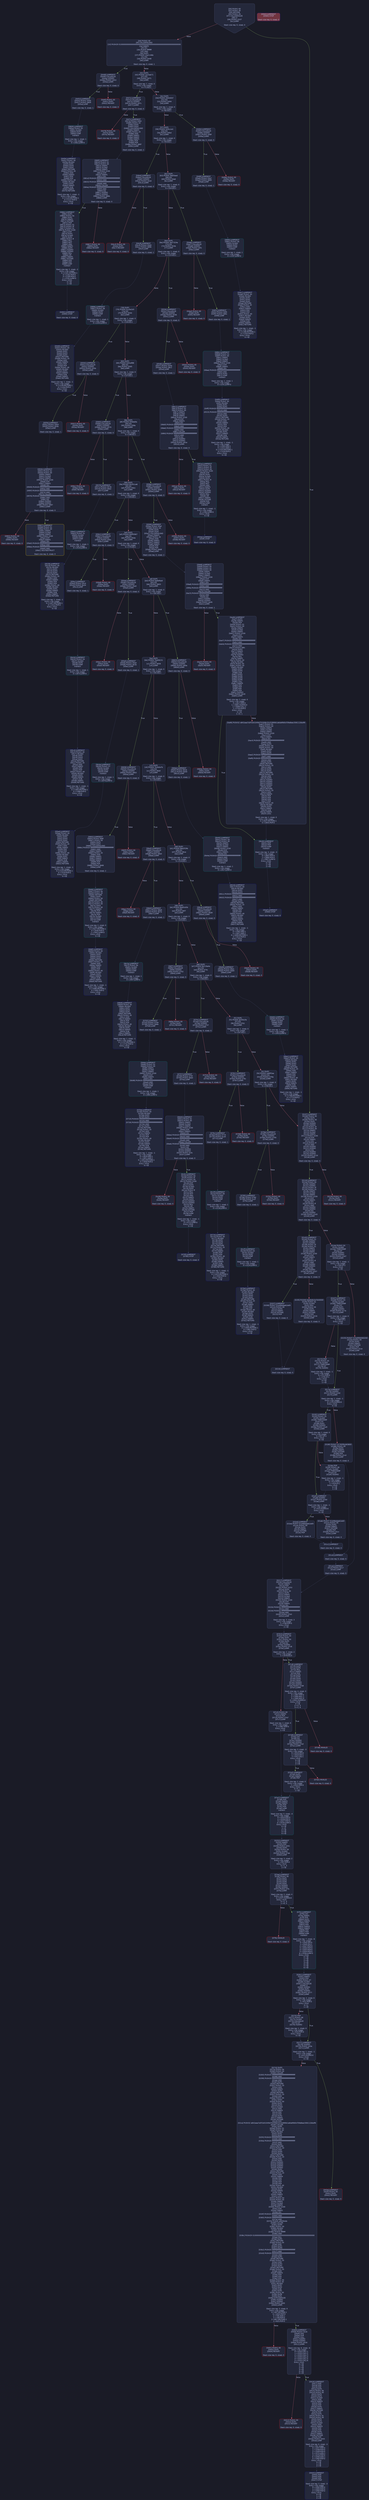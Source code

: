 digraph G {
    node [shape=box, style="filled, rounded", color="#565f89", fontcolor="#c0caf5", fontname="Helvetica", fillcolor="#24283b"];
    edge [color="#414868", fontcolor="#c0caf5", fontname="Helvetica"];
    bgcolor="#1a1b26";
    0 [ label = "[00] PUSH1 60
[02] PUSH1 40
[04] MSTORE
[05] PUSH1 04
[07] CALLDATASIZE
[08] LT
[09] PUSH2 0107
[0c] JUMPI

Stack size req: 0, sizeΔ: 0
" shape = invhouse]
    1 [ label = "[0d] PUSH1 00
[0f] CALLDATALOAD
[10] PUSH29 0100000000000000000000000000000000000000000000000000000000
[2e] SWAP1
[2f] DIV
[30] PUSH4 ffffffff
[35] AND
[36] DUP1
[37] PUSH4 15e1146b
[3c] EQ
[3d] PUSH2 0448
[40] JUMPI

Stack size req: 0, sizeΔ: 1
"]
    2 [ label = "[41] DUP1
[42] PUSH4 1a15ab71
[47] EQ
[48] PUSH2 0471
[4b] JUMPI

Stack size req: 1, sizeΔ: 0
Entry->Op usage:
	0->71:EQ:1
"]
    3 [ label = "[4c] DUP1
[4d] PUSH4 29dcb0cf
[52] EQ
[53] PUSH2 0494
[56] JUMPI

Stack size req: 1, sizeΔ: 0
Entry->Op usage:
	0->82:EQ:1
"]
    4 [ label = "[57] DUP1
[58] PUSH4 329ccce1
[5d] EQ
[5e] PUSH2 04bd
[61] JUMPI

Stack size req: 1, sizeΔ: 0
Entry->Op usage:
	0->93:EQ:1
"]
    5 [ label = "[62] DUP1
[63] PUSH4 38af3eed
[68] EQ
[69] PUSH2 04e6
[6c] JUMPI

Stack size req: 1, sizeΔ: 0
Entry->Op usage:
	0->104:EQ:1
"]
    6 [ label = "[6d] DUP1
[6e] PUSH4 3e57324e
[73] EQ
[74] PUSH2 053b
[77] JUMPI

Stack size req: 1, sizeΔ: 0
Entry->Op usage:
	0->115:EQ:1
"]
    7 [ label = "[78] DUP1
[79] PUSH4 41c0e1b5
[7e] EQ
[7f] PUSH2 0550
[82] JUMPI

Stack size req: 1, sizeΔ: 0
Entry->Op usage:
	0->126:EQ:1
"]
    8 [ label = "[83] DUP1
[84] PUSH4 444cef88
[89] EQ
[8a] PUSH2 0565
[8d] JUMPI

Stack size req: 1, sizeΔ: 0
Entry->Op usage:
	0->137:EQ:1
"]
    9 [ label = "[8e] DUP1
[8f] PUSH4 5f56b6fe
[94] EQ
[95] PUSH2 058e
[98] JUMPI

Stack size req: 1, sizeΔ: 0
Entry->Op usage:
	0->148:EQ:1
"]
    10 [ label = "[99] DUP1
[9a] PUSH4 60261ce6
[9f] EQ
[a0] PUSH2 05b1
[a3] JUMPI

Stack size req: 1, sizeΔ: 0
Entry->Op usage:
	0->159:EQ:1
"]
    11 [ label = "[a4] DUP1
[a5] PUSH4 69f95967
[aa] EQ
[ab] PUSH2 05da
[ae] JUMPI

Stack size req: 1, sizeΔ: 0
Entry->Op usage:
	0->170:EQ:1
"]
    12 [ label = "[af] DUP1
[b0] PUSH4 6e66f6e9
[b5] EQ
[b6] PUSH2 0603
[b9] JUMPI

Stack size req: 1, sizeΔ: 0
Entry->Op usage:
	0->181:EQ:1
"]
    13 [ label = "[ba] DUP1
[bb] PUSH4 70a08231
[c0] EQ
[c1] PUSH2 0658
[c4] JUMPI

Stack size req: 1, sizeΔ: 0
Entry->Op usage:
	0->192:EQ:1
"]
    14 [ label = "[c5] DUP1
[c6] PUSH4 7b3e5e7b
[cb] EQ
[cc] PUSH2 06a5
[cf] JUMPI

Stack size req: 1, sizeΔ: 0
Entry->Op usage:
	0->203:EQ:1
"]
    15 [ label = "[d0] DUP1
[d1] PUSH4 88e2f29b
[d6] EQ
[d7] PUSH2 06ce
[da] JUMPI

Stack size req: 1, sizeΔ: 0
Entry->Op usage:
	0->214:EQ:1
"]
    16 [ label = "[db] DUP1
[dc] PUSH4 8da5cb5b
[e1] EQ
[e2] PUSH2 06f7
[e5] JUMPI

Stack size req: 1, sizeΔ: 0
Entry->Op usage:
	0->225:EQ:1
"]
    17 [ label = "[e6] DUP1
[e7] PUSH4 9d119a4e
[ec] EQ
[ed] PUSH2 074c
[f0] JUMPI

Stack size req: 1, sizeΔ: 0
Entry->Op usage:
	0->236:EQ:1
"]
    18 [ label = "[f1] DUP1
[f2] PUSH4 a035b1fe
[f7] EQ
[f8] PUSH2 0761
[fb] JUMPI

Stack size req: 1, sizeΔ: 0
Entry->Op usage:
	0->247:EQ:1
"]
    19 [ label = "[fc] DUP1
[fd] PUSH4 cde9f2ea
[0102] EQ
[0103] PUSH2 078a
[0106] JUMPI

Stack size req: 1, sizeΔ: 0
Entry->Op usage:
	0->258:EQ:1
"]
    20 [ label = "[0107] JUMPDEST
[0108] PUSH1 00
[010a] DUP1
[010b] PUSH1 00
[010d] DUP1
[010e] ISZERO
[010f] ISZERO
[0110] PUSH1 0f
[0112] PUSH1 00
[0114] SWAP1
[0115] SLOAD
[0116] SWAP1
[0117] PUSH2 0100
[011a] EXP
[011b] SWAP1
[011c] DIV
[011d] PUSH1 ff
[011f] AND
[0120] ISZERO
[0121] ISZERO
[0122] EQ
[0123] ISZERO
[0124] ISZERO
[0125] PUSH2 012d
[0128] JUMPI

Stack size req: 0, sizeΔ: 3
"]
    21 [ label = "[0129] PUSH1 00
[012b] DUP1
[012c] REVERT

Stack size req: 0, sizeΔ: 0
" color = "red"]
    22 [ label = "[012d] JUMPDEST
[012e] PUSH1 00
[0130] ISZERO
[0131] ISZERO
[0132] PUSH1 0f
[0134] PUSH1 01
[0136] SWAP1
[0137] SLOAD
[0138] SWAP1
[0139] PUSH2 0100
[013c] EXP
[013d] SWAP1
[013e] DIV
[013f] PUSH1 ff
[0141] AND
[0142] ISZERO
[0143] ISZERO
[0144] EQ
[0145] ISZERO
[0146] PUSH2 01d3
[0149] JUMPI

Stack size req: 0, sizeΔ: 0
"]
    23 [ label = "[014a] PUSH1 04
[014c] SLOAD
[014d] TIMESTAMP
[014e] GT
[014f] ISZERO
[0150] ISZERO
[0151] PUSH2 0167
[0154] JUMPI

Stack size req: 1, sizeΔ: -1
Entry->Op usage:
	0->334:GT:1
Entry->Exit:
	0->😵
"]
    24 [ label = "[0155] PUSH7 015ef994060200
[015d] PUSH1 09
[015f] DUP2
[0160] SWAP1
[0161] SSTORE
[0162] POP
[0163] PUSH2 01ce
[0166] JUMP

Stack size req: 0, sizeΔ: 0
"]
    25 [ label = "[0167] JUMPDEST
[0168] PUSH1 04
[016a] SLOAD
[016b] TIMESTAMP
[016c] GT
[016d] DUP1
[016e] ISZERO
[016f] PUSH2 017a
[0172] JUMPI

Stack size req: 1, sizeΔ: 0
Entry->Op usage:
	0->364:GT:1
Entry->Exit:
	0->😵
"]
    26 [ label = "[0173] POP
[0174] PUSH1 05
[0176] SLOAD
[0177] TIMESTAMP
[0178] GT
[0179] ISZERO

Stack size req: 2, sizeΔ: -1
Entry->Op usage:
	0->371:POP:0
	1->376:GT:1
Entry->Exit:
	0->😵
	1->😵
"]
    27 [ label = "[017a] JUMPDEST
[017b] ISZERO
[017c] PUSH2 0192
[017f] JUMPI

Stack size req: 1, sizeΔ: -1
Entry->Op usage:
	0->379:ISZERO:0
Entry->Exit:
	0->😵
"]
    28 [ label = "[0180] PUSH7 01765f9cb83800
[0188] PUSH1 09
[018a] DUP2
[018b] SWAP1
[018c] SSTORE
[018d] POP
[018e] PUSH2 01cd
[0191] JUMP

Stack size req: 0, sizeΔ: 0
"]
    29 [ label = "[0192] JUMPDEST
[0193] PUSH1 05
[0195] SLOAD
[0196] TIMESTAMP
[0197] GT
[0198] DUP1
[0199] ISZERO
[019a] PUSH2 01a5
[019d] JUMPI

Stack size req: 1, sizeΔ: 0
Entry->Op usage:
	0->407:GT:1
Entry->Exit:
	0->😵
"]
    30 [ label = "[019e] POP
[019f] PUSH1 06
[01a1] SLOAD
[01a2] TIMESTAMP
[01a3] GT
[01a4] ISZERO

Stack size req: 2, sizeΔ: -1
Entry->Op usage:
	0->414:POP:0
	1->419:GT:1
Entry->Exit:
	0->😵
	1->😵
"]
    31 [ label = "[01a5] JUMPDEST
[01a6] ISZERO
[01a7] PUSH2 01bd
[01aa] JUMPI

Stack size req: 1, sizeΔ: -1
Entry->Op usage:
	0->422:ISZERO:0
Entry->Exit:
	0->😵
"]
    32 [ label = "[01ab] PUSH7 01d48edaeb2a00
[01b3] PUSH1 09
[01b5] DUP2
[01b6] SWAP1
[01b7] SSTORE
[01b8] POP
[01b9] PUSH2 01cc
[01bc] JUMP

Stack size req: 0, sizeΔ: 0
"]
    33 [ label = "[01bd] JUMPDEST
[01be] PUSH7 01d48edaeb2a00
[01c6] PUSH1 09
[01c8] DUP2
[01c9] SWAP1
[01ca] SSTORE
[01cb] POP

Stack size req: 0, sizeΔ: 0
"]
    34 [ label = "[01cc] JUMPDEST

Stack size req: 0, sizeΔ: 0
"]
    35 [ label = "[01cd] JUMPDEST

Stack size req: 0, sizeΔ: 0
"]
    36 [ label = "[01ce] JUMPDEST
[01cf] PUSH2 0217
[01d2] JUMP

Stack size req: 0, sizeΔ: 0
"]
    37 [ label = "[01d3] JUMPDEST
[01d4] PUSH1 01
[01d6] ISZERO
[01d7] ISZERO
[01d8] PUSH1 0f
[01da] PUSH1 01
[01dc] SWAP1
[01dd] SLOAD
[01de] SWAP1
[01df] PUSH2 0100
[01e2] EXP
[01e3] SWAP1
[01e4] DIV
[01e5] PUSH1 ff
[01e7] AND
[01e8] ISZERO
[01e9] ISZERO
[01ea] EQ
[01eb] ISZERO
[01ec] PUSH2 0207
[01ef] JUMPI

Stack size req: 0, sizeΔ: 0
"]
    38 [ label = "[01f0] PUSH8 0de0b6b3a7640000
[01f9] PUSH1 0a
[01fb] SLOAD
[01fc] MUL
[01fd] PUSH1 09
[01ff] DUP2
[0200] SWAP1
[0201] SSTORE
[0202] POP
[0203] PUSH2 0216
[0206] JUMP

Stack size req: 0, sizeΔ: 0
"]
    39 [ label = "[0207] JUMPDEST
[0208] PUSH7 01d48edaeb2a00
[0210] PUSH1 09
[0212] DUP2
[0213] SWAP1
[0214] SSTORE
[0215] POP

Stack size req: 0, sizeΔ: 0
"]
    40 [ label = "[0216] JUMPDEST

Stack size req: 0, sizeΔ: 0
"]
    41 [ label = "[0217] JUMPDEST
[0218] CALLVALUE
[0219] SWAP3
[021a] POP
[021b] PUSH2 0253
[021e] DUP4
[021f] PUSH1 00
[0221] DUP1
[0222] SWAP1
[0223] SLOAD
[0224] SWAP1
[0225] PUSH2 0100
[0228] EXP
[0229] SWAP1
[022a] DIV
[022b] PUSH16 ffffffffffffffffffffffffffffffff
[023c] AND
[023d] PUSH16 ffffffffffffffffffffffffffffffff
[024e] AND
[024f] PUSH2 07b3
[0252] JUMP

Stack size req: 3, sizeΔ: 3
Entry->Op usage:
	2->538:POP:0
Entry->Exit:
	2->😵
"]
    42 [ label = "[0253] JUMPDEST
[0254] SWAP2
[0255] POP
[0256] PUSH2 0261
[0259] DUP3
[025a] PUSH1 09
[025c] SLOAD
[025d] PUSH2 07ee
[0260] JUMP

Stack size req: 3, sizeΔ: 2
Entry->Op usage:
	2->597:POP:0
Entry->Exit:
	0->1, 4
	2->😵
"]
    43 [ label = "[0261] JUMPDEST
[0262] SWAP1
[0263] POP
[0264] PUSH1 07
[0266] SLOAD
[0267] CALLVALUE
[0268] LT
[0269] ISZERO
[026a] DUP1
[026b] ISZERO
[026c] PUSH2 0277
[026f] JUMPI

Stack size req: 2, sizeΔ: 0
Entry->Op usage:
	1->611:POP:0
Entry->Exit:
	0->1
	1->😵
"]
    44 [ label = "[0270] POP
[0271] PUSH1 08
[0273] SLOAD
[0274] CALLVALUE
[0275] GT
[0276] ISZERO

Stack size req: 1, sizeΔ: 0
Entry->Op usage:
	0->624:POP:0
Entry->Exit:
	0->😵
"]
    45 [ label = "[0277] JUMPDEST
[0278] ISZERO
[0279] PUSH2 043e
[027c] JUMPI

Stack size req: 1, sizeΔ: -1
Entry->Op usage:
	0->632:ISZERO:0
Entry->Exit:
	0->😵
"]
    46 [ label = "[027d] DUP3
[027e] PUSH1 0e
[0280] PUSH1 00
[0282] CALLER
[0283] PUSH20 ffffffffffffffffffffffffffffffffffffffff
[0298] AND
[0299] PUSH20 ffffffffffffffffffffffffffffffffffffffff
[02ae] AND
[02af] DUP2
[02b0] MSTORE
[02b1] PUSH1 20
[02b3] ADD
[02b4] SWAP1
[02b5] DUP2
[02b6] MSTORE
[02b7] PUSH1 20
[02b9] ADD
[02ba] PUSH1 00
[02bc] SHA3
[02bd] PUSH1 00
[02bf] DUP3
[02c0] DUP3
[02c1] SLOAD
[02c2] ADD
[02c3] SWAP3
[02c4] POP
[02c5] POP
[02c6] DUP2
[02c7] SWAP1
[02c8] SSTORE
[02c9] POP
[02ca] PUSH32 e842aea7a5f1b01049d752008c53c52890b1a6daf660cf39e8eec506112bbdf6
[02eb] CALLER
[02ec] DUP5
[02ed] PUSH1 01
[02ef] PUSH1 40
[02f1] MLOAD
[02f2] DUP1
[02f3] DUP5
[02f4] PUSH20 ffffffffffffffffffffffffffffffffffffffff
[0309] AND
[030a] PUSH20 ffffffffffffffffffffffffffffffffffffffff
[031f] AND
[0320] DUP2
[0321] MSTORE
[0322] PUSH1 20
[0324] ADD
[0325] DUP4
[0326] DUP2
[0327] MSTORE
[0328] PUSH1 20
[032a] ADD
[032b] DUP3
[032c] ISZERO
[032d] ISZERO
[032e] ISZERO
[032f] ISZERO
[0330] DUP2
[0331] MSTORE
[0332] PUSH1 20
[0334] ADD
[0335] SWAP4
[0336] POP
[0337] POP
[0338] POP
[0339] POP
[033a] PUSH1 40
[033c] MLOAD
[033d] DUP1
[033e] SWAP2
[033f] SUB
[0340] SWAP1
[0341] LOG1
[0342] PUSH1 0d
[0344] PUSH1 00
[0346] SWAP1
[0347] SLOAD
[0348] SWAP1
[0349] PUSH2 0100
[034c] EXP
[034d] SWAP1
[034e] DIV
[034f] PUSH20 ffffffffffffffffffffffffffffffffffffffff
[0364] AND
[0365] PUSH20 ffffffffffffffffffffffffffffffffffffffff
[037a] AND
[037b] PUSH4 a9059cbb
[0380] CALLER
[0381] DUP4
[0382] PUSH1 40
[0384] MLOAD
[0385] DUP4
[0386] PUSH4 ffffffff
[038b] AND
[038c] PUSH29 0100000000000000000000000000000000000000000000000000000000
[03aa] MUL
[03ab] DUP2
[03ac] MSTORE
[03ad] PUSH1 04
[03af] ADD
[03b0] DUP1
[03b1] DUP4
[03b2] PUSH20 ffffffffffffffffffffffffffffffffffffffff
[03c7] AND
[03c8] PUSH20 ffffffffffffffffffffffffffffffffffffffff
[03dd] AND
[03de] DUP2
[03df] MSTORE
[03e0] PUSH1 20
[03e2] ADD
[03e3] DUP3
[03e4] DUP2
[03e5] MSTORE
[03e6] PUSH1 20
[03e8] ADD
[03e9] SWAP3
[03ea] POP
[03eb] POP
[03ec] POP
[03ed] PUSH1 00
[03ef] PUSH1 40
[03f1] MLOAD
[03f2] DUP1
[03f3] DUP4
[03f4] SUB
[03f5] DUP2
[03f6] PUSH1 00
[03f8] DUP8
[03f9] DUP1
[03fa] EXTCODESIZE
[03fb] ISZERO
[03fc] ISZERO
[03fd] PUSH2 0405
[0400] JUMPI

Stack size req: 3, sizeΔ: 9
Entry->Op usage:
	0->997:MSTORE:1
	0->1004:POP:0
	2->706:ADD:1
	2->708:POP:0
	2->807:MSTORE:1
	2->825:POP:0
"]
    47 [ label = "[0401] PUSH1 00
[0403] DUP1
[0404] REVERT

Stack size req: 0, sizeΔ: 0
" color = "red"]
    48 [ label = "[0405] JUMPDEST
[0406] PUSH2 02c6
[0409] GAS
[040a] SUB
[040b] CALL
[040c] ISZERO
[040d] ISZERO
[040e] PUSH2 0416
[0411] JUMPI

Stack size req: 6, sizeΔ: -6
Entry->Op usage:
	0->1035:CALL:1
	1->1035:CALL:2
	2->1035:CALL:3
	3->1035:CALL:4
	4->1035:CALL:5
	5->1035:CALL:6
Entry->Exit:
	0->😵
	1->😵
	2->😵
	3->😵
	4->😵
	5->😵
"]
    49 [ label = "[0412] PUSH1 00
[0414] DUP1
[0415] REVERT

Stack size req: 0, sizeΔ: 0
" color = "red"]
    50 [ label = "[0416] JUMPDEST
[0417] POP
[0418] POP
[0419] POP
[041a] DUP3
[041b] PUSH1 0b
[041d] PUSH1 00
[041f] DUP3
[0420] DUP3
[0421] SLOAD
[0422] ADD
[0423] SWAP3
[0424] POP
[0425] POP
[0426] DUP2
[0427] SWAP1
[0428] SSTORE
[0429] POP
[042a] DUP1
[042b] PUSH1 0c
[042d] PUSH1 00
[042f] DUP3
[0430] DUP3
[0431] SLOAD
[0432] ADD
[0433] SWAP3
[0434] POP
[0435] POP
[0436] DUP2
[0437] SWAP1
[0438] SSTORE
[0439] POP
[043a] PUSH2 0443
[043d] JUMP

Stack size req: 6, sizeΔ: -3
Entry->Op usage:
	0->1047:POP:0
	1->1048:POP:0
	2->1049:POP:0
	3->1074:ADD:1
	3->1076:POP:0
	5->1058:ADD:1
	5->1060:POP:0
Entry->Exit:
	0->😵
	1->😵
	2->😵
"]
    51 [ label = "[043e] JUMPDEST
[043f] PUSH1 00
[0441] DUP1
[0442] REVERT

Stack size req: 0, sizeΔ: 0
" color = "red"]
    52 [ label = "[0443] JUMPDEST
[0444] POP
[0445] POP
[0446] POP
[0447] STOP

Stack size req: 3, sizeΔ: -3
Entry->Op usage:
	0->1092:POP:0
	1->1093:POP:0
	2->1094:POP:0
Entry->Exit:
	0->😵
	1->😵
	2->😵
" color = "darkblue"]
    53 [ label = "[0448] JUMPDEST
[0449] CALLVALUE
[044a] ISZERO
[044b] PUSH2 0453
[044e] JUMPI

Stack size req: 0, sizeΔ: 0
"]
    54 [ label = "[044f] PUSH1 00
[0451] DUP1
[0452] REVERT

Stack size req: 0, sizeΔ: 0
" color = "red"]
    55 [ label = "[0453] JUMPDEST
[0454] PUSH2 045b
[0457] PUSH2 0809
[045a] JUMP

Stack size req: 0, sizeΔ: 1
"]
    56 [ label = "[045b] JUMPDEST
[045c] PUSH1 40
[045e] MLOAD
[045f] DUP1
[0460] DUP3
[0461] DUP2
[0462] MSTORE
[0463] PUSH1 20
[0465] ADD
[0466] SWAP2
[0467] POP
[0468] POP
[0469] PUSH1 40
[046b] MLOAD
[046c] DUP1
[046d] SWAP2
[046e] SUB
[046f] SWAP1
[0470] RETURN

Stack size req: 1, sizeΔ: -1
Entry->Op usage:
	0->1122:MSTORE:1
	0->1127:POP:0
Entry->Exit:
	0->😵
" color = "darkblue"]
    57 [ label = "[0471] JUMPDEST
[0472] CALLVALUE
[0473] ISZERO
[0474] PUSH2 047c
[0477] JUMPI

Stack size req: 0, sizeΔ: 0
"]
    58 [ label = "[0478] PUSH1 00
[047a] DUP1
[047b] REVERT

Stack size req: 0, sizeΔ: 0
" color = "red"]
    59 [ label = "[047c] JUMPDEST
[047d] PUSH2 0492
[0480] PUSH1 04
[0482] DUP1
[0483] DUP1
[0484] CALLDATALOAD
[0485] SWAP1
[0486] PUSH1 20
[0488] ADD
[0489] SWAP1
[048a] SWAP2
[048b] SWAP1
[048c] POP
[048d] POP
[048e] PUSH2 080f
[0491] JUMP

Stack size req: 0, sizeΔ: 2
"]
    60 [ label = "[0492] JUMPDEST
[0493] STOP

Stack size req: 0, sizeΔ: 0
" color = "darkblue"]
    61 [ label = "[0494] JUMPDEST
[0495] CALLVALUE
[0496] ISZERO
[0497] PUSH2 049f
[049a] JUMPI

Stack size req: 0, sizeΔ: 0
"]
    62 [ label = "[049b] PUSH1 00
[049d] DUP1
[049e] REVERT

Stack size req: 0, sizeΔ: 0
" color = "red"]
    63 [ label = "[049f] JUMPDEST
[04a0] PUSH2 04a7
[04a3] PUSH2 0890
[04a6] JUMP

Stack size req: 0, sizeΔ: 1
"]
    64 [ label = "[04a7] JUMPDEST
[04a8] PUSH1 40
[04aa] MLOAD
[04ab] DUP1
[04ac] DUP3
[04ad] DUP2
[04ae] MSTORE
[04af] PUSH1 20
[04b1] ADD
[04b2] SWAP2
[04b3] POP
[04b4] POP
[04b5] PUSH1 40
[04b7] MLOAD
[04b8] DUP1
[04b9] SWAP2
[04ba] SUB
[04bb] SWAP1
[04bc] RETURN

Stack size req: 1, sizeΔ: -1
Entry->Op usage:
	0->1198:MSTORE:1
	0->1203:POP:0
Entry->Exit:
	0->😵
" color = "darkblue"]
    65 [ label = "[04bd] JUMPDEST
[04be] CALLVALUE
[04bf] ISZERO
[04c0] PUSH2 04c8
[04c3] JUMPI

Stack size req: 0, sizeΔ: 0
"]
    66 [ label = "[04c4] PUSH1 00
[04c6] DUP1
[04c7] REVERT

Stack size req: 0, sizeΔ: 0
" color = "red"]
    67 [ label = "[04c8] JUMPDEST
[04c9] PUSH2 04d0
[04cc] PUSH2 0896
[04cf] JUMP

Stack size req: 0, sizeΔ: 1
"]
    68 [ label = "[04d0] JUMPDEST
[04d1] PUSH1 40
[04d3] MLOAD
[04d4] DUP1
[04d5] DUP3
[04d6] DUP2
[04d7] MSTORE
[04d8] PUSH1 20
[04da] ADD
[04db] SWAP2
[04dc] POP
[04dd] POP
[04de] PUSH1 40
[04e0] MLOAD
[04e1] DUP1
[04e2] SWAP2
[04e3] SUB
[04e4] SWAP1
[04e5] RETURN

Stack size req: 1, sizeΔ: -1
Entry->Op usage:
	0->1239:MSTORE:1
	0->1244:POP:0
Entry->Exit:
	0->😵
" color = "darkblue"]
    69 [ label = "[04e6] JUMPDEST
[04e7] CALLVALUE
[04e8] ISZERO
[04e9] PUSH2 04f1
[04ec] JUMPI

Stack size req: 0, sizeΔ: 0
"]
    70 [ label = "[04ed] PUSH1 00
[04ef] DUP1
[04f0] REVERT

Stack size req: 0, sizeΔ: 0
" color = "red"]
    71 [ label = "[04f1] JUMPDEST
[04f2] PUSH2 04f9
[04f5] PUSH2 089c
[04f8] JUMP

Stack size req: 0, sizeΔ: 1
"]
    72 [ label = "[04f9] JUMPDEST
[04fa] PUSH1 40
[04fc] MLOAD
[04fd] DUP1
[04fe] DUP3
[04ff] PUSH20 ffffffffffffffffffffffffffffffffffffffff
[0514] AND
[0515] PUSH20 ffffffffffffffffffffffffffffffffffffffff
[052a] AND
[052b] DUP2
[052c] MSTORE
[052d] PUSH1 20
[052f] ADD
[0530] SWAP2
[0531] POP
[0532] POP
[0533] PUSH1 40
[0535] MLOAD
[0536] DUP1
[0537] SWAP2
[0538] SUB
[0539] SWAP1
[053a] RETURN

Stack size req: 1, sizeΔ: -1
Entry->Op usage:
	0->1300:AND:1
	0->1322:AND:1
	0->1324:MSTORE:1
	0->1329:POP:0
Entry->Exit:
	0->😵
" color = "darkblue"]
    73 [ label = "[053b] JUMPDEST
[053c] CALLVALUE
[053d] ISZERO
[053e] PUSH2 0546
[0541] JUMPI

Stack size req: 0, sizeΔ: 0
"]
    74 [ label = "[0542] PUSH1 00
[0544] DUP1
[0545] REVERT

Stack size req: 0, sizeΔ: 0
" color = "red"]
    75 [ label = "[0546] JUMPDEST
[0547] PUSH2 054e
[054a] PUSH2 08c2
[054d] JUMP

Stack size req: 0, sizeΔ: 1
"]
    76 [ label = "[054e] JUMPDEST
[054f] STOP

Stack size req: 0, sizeΔ: 0
" color = "darkblue"]
    77 [ label = "[0550] JUMPDEST
[0551] CALLVALUE
[0552] ISZERO
[0553] PUSH2 055b
[0556] JUMPI

Stack size req: 0, sizeΔ: 0
"]
    78 [ label = "[0557] PUSH1 00
[0559] DUP1
[055a] REVERT

Stack size req: 0, sizeΔ: 0
" color = "red"]
    79 [ label = "[055b] JUMPDEST
[055c] PUSH2 0563
[055f] PUSH2 093b
[0562] JUMP

Stack size req: 0, sizeΔ: 1
"]
    80 [ label = "[0563] JUMPDEST
[0564] STOP

Stack size req: 0, sizeΔ: 0
" color = "darkblue" fillcolor = "#703440"]
    81 [ label = "[0565] JUMPDEST
[0566] CALLVALUE
[0567] ISZERO
[0568] PUSH2 0570
[056b] JUMPI

Stack size req: 0, sizeΔ: 0
"]
    82 [ label = "[056c] PUSH1 00
[056e] DUP1
[056f] REVERT

Stack size req: 0, sizeΔ: 0
" color = "red"]
    83 [ label = "[0570] JUMPDEST
[0571] PUSH2 0578
[0574] PUSH2 09d2
[0577] JUMP

Stack size req: 0, sizeΔ: 1
"]
    84 [ label = "[0578] JUMPDEST
[0579] PUSH1 40
[057b] MLOAD
[057c] DUP1
[057d] DUP3
[057e] DUP2
[057f] MSTORE
[0580] PUSH1 20
[0582] ADD
[0583] SWAP2
[0584] POP
[0585] POP
[0586] PUSH1 40
[0588] MLOAD
[0589] DUP1
[058a] SWAP2
[058b] SUB
[058c] SWAP1
[058d] RETURN

Stack size req: 1, sizeΔ: -1
Entry->Op usage:
	0->1407:MSTORE:1
	0->1412:POP:0
Entry->Exit:
	0->😵
" color = "darkblue"]
    85 [ label = "[058e] JUMPDEST
[058f] CALLVALUE
[0590] ISZERO
[0591] PUSH2 0599
[0594] JUMPI

Stack size req: 0, sizeΔ: 0
"]
    86 [ label = "[0595] PUSH1 00
[0597] DUP1
[0598] REVERT

Stack size req: 0, sizeΔ: 0
" color = "red"]
    87 [ label = "[0599] JUMPDEST
[059a] PUSH2 05af
[059d] PUSH1 04
[059f] DUP1
[05a0] DUP1
[05a1] CALLDATALOAD
[05a2] SWAP1
[05a3] PUSH1 20
[05a5] ADD
[05a6] SWAP1
[05a7] SWAP2
[05a8] SWAP1
[05a9] POP
[05aa] POP
[05ab] PUSH2 09d8
[05ae] JUMP

Stack size req: 0, sizeΔ: 2
"]
    88 [ label = "[05af] JUMPDEST
[05b0] STOP

Stack size req: 0, sizeΔ: 0
" color = "darkblue"]
    89 [ label = "[05b1] JUMPDEST
[05b2] CALLVALUE
[05b3] ISZERO
[05b4] PUSH2 05bc
[05b7] JUMPI

Stack size req: 0, sizeΔ: 0
"]
    90 [ label = "[05b8] PUSH1 00
[05ba] DUP1
[05bb] REVERT

Stack size req: 0, sizeΔ: 0
" color = "red"]
    91 [ label = "[05bc] JUMPDEST
[05bd] PUSH2 05c4
[05c0] PUSH2 0b34
[05c3] JUMP

Stack size req: 0, sizeΔ: 1
"]
    92 [ label = "[05c4] JUMPDEST
[05c5] PUSH1 40
[05c7] MLOAD
[05c8] DUP1
[05c9] DUP3
[05ca] DUP2
[05cb] MSTORE
[05cc] PUSH1 20
[05ce] ADD
[05cf] SWAP2
[05d0] POP
[05d1] POP
[05d2] PUSH1 40
[05d4] MLOAD
[05d5] DUP1
[05d6] SWAP2
[05d7] SUB
[05d8] SWAP1
[05d9] RETURN

Stack size req: 1, sizeΔ: -1
Entry->Op usage:
	0->1483:MSTORE:1
	0->1488:POP:0
Entry->Exit:
	0->😵
" color = "darkblue"]
    93 [ label = "[05da] JUMPDEST
[05db] CALLVALUE
[05dc] ISZERO
[05dd] PUSH2 05e5
[05e0] JUMPI

Stack size req: 0, sizeΔ: 0
"]
    94 [ label = "[05e1] PUSH1 00
[05e3] DUP1
[05e4] REVERT

Stack size req: 0, sizeΔ: 0
" color = "red"]
    95 [ label = "[05e5] JUMPDEST
[05e6] PUSH2 05ed
[05e9] PUSH2 0b3a
[05ec] JUMP

Stack size req: 0, sizeΔ: 1
"]
    96 [ label = "[05ed] JUMPDEST
[05ee] PUSH1 40
[05f0] MLOAD
[05f1] DUP1
[05f2] DUP3
[05f3] DUP2
[05f4] MSTORE
[05f5] PUSH1 20
[05f7] ADD
[05f8] SWAP2
[05f9] POP
[05fa] POP
[05fb] PUSH1 40
[05fd] MLOAD
[05fe] DUP1
[05ff] SWAP2
[0600] SUB
[0601] SWAP1
[0602] RETURN

Stack size req: 1, sizeΔ: -1
Entry->Op usage:
	0->1524:MSTORE:1
	0->1529:POP:0
Entry->Exit:
	0->😵
" color = "darkblue"]
    97 [ label = "[0603] JUMPDEST
[0604] CALLVALUE
[0605] ISZERO
[0606] PUSH2 060e
[0609] JUMPI

Stack size req: 0, sizeΔ: 0
"]
    98 [ label = "[060a] PUSH1 00
[060c] DUP1
[060d] REVERT

Stack size req: 0, sizeΔ: 0
" color = "red"]
    99 [ label = "[060e] JUMPDEST
[060f] PUSH2 0616
[0612] PUSH2 0b40
[0615] JUMP

Stack size req: 0, sizeΔ: 1
"]
    100 [ label = "[0616] JUMPDEST
[0617] PUSH1 40
[0619] MLOAD
[061a] DUP1
[061b] DUP3
[061c] PUSH20 ffffffffffffffffffffffffffffffffffffffff
[0631] AND
[0632] PUSH20 ffffffffffffffffffffffffffffffffffffffff
[0647] AND
[0648] DUP2
[0649] MSTORE
[064a] PUSH1 20
[064c] ADD
[064d] SWAP2
[064e] POP
[064f] POP
[0650] PUSH1 40
[0652] MLOAD
[0653] DUP1
[0654] SWAP2
[0655] SUB
[0656] SWAP1
[0657] RETURN

Stack size req: 1, sizeΔ: -1
Entry->Op usage:
	0->1585:AND:1
	0->1607:AND:1
	0->1609:MSTORE:1
	0->1614:POP:0
Entry->Exit:
	0->😵
" color = "darkblue"]
    101 [ label = "[0658] JUMPDEST
[0659] CALLVALUE
[065a] ISZERO
[065b] PUSH2 0663
[065e] JUMPI

Stack size req: 0, sizeΔ: 0
"]
    102 [ label = "[065f] PUSH1 00
[0661] DUP1
[0662] REVERT

Stack size req: 0, sizeΔ: 0
" color = "red"]
    103 [ label = "[0663] JUMPDEST
[0664] PUSH2 068f
[0667] PUSH1 04
[0669] DUP1
[066a] DUP1
[066b] CALLDATALOAD
[066c] PUSH20 ffffffffffffffffffffffffffffffffffffffff
[0681] AND
[0682] SWAP1
[0683] PUSH1 20
[0685] ADD
[0686] SWAP1
[0687] SWAP2
[0688] SWAP1
[0689] POP
[068a] POP
[068b] PUSH2 0b66
[068e] JUMP

Stack size req: 0, sizeΔ: 2
"]
    104 [ label = "[068f] JUMPDEST
[0690] PUSH1 40
[0692] MLOAD
[0693] DUP1
[0694] DUP3
[0695] DUP2
[0696] MSTORE
[0697] PUSH1 20
[0699] ADD
[069a] SWAP2
[069b] POP
[069c] POP
[069d] PUSH1 40
[069f] MLOAD
[06a0] DUP1
[06a1] SWAP2
[06a2] SUB
[06a3] SWAP1
[06a4] RETURN

Stack size req: 1, sizeΔ: -1
Entry->Op usage:
	0->1686:MSTORE:1
	0->1691:POP:0
Entry->Exit:
	0->😵
" color = "darkblue"]
    105 [ label = "[06a5] JUMPDEST
[06a6] CALLVALUE
[06a7] ISZERO
[06a8] PUSH2 06b0
[06ab] JUMPI

Stack size req: 0, sizeΔ: 0
"]
    106 [ label = "[06ac] PUSH1 00
[06ae] DUP1
[06af] REVERT

Stack size req: 0, sizeΔ: 0
" color = "red"]
    107 [ label = "[06b0] JUMPDEST
[06b1] PUSH2 06b8
[06b4] PUSH2 0b7e
[06b7] JUMP

Stack size req: 0, sizeΔ: 1
"]
    108 [ label = "[06b8] JUMPDEST
[06b9] PUSH1 40
[06bb] MLOAD
[06bc] DUP1
[06bd] DUP3
[06be] DUP2
[06bf] MSTORE
[06c0] PUSH1 20
[06c2] ADD
[06c3] SWAP2
[06c4] POP
[06c5] POP
[06c6] PUSH1 40
[06c8] MLOAD
[06c9] DUP1
[06ca] SWAP2
[06cb] SUB
[06cc] SWAP1
[06cd] RETURN

Stack size req: 1, sizeΔ: -1
Entry->Op usage:
	0->1727:MSTORE:1
	0->1732:POP:0
Entry->Exit:
	0->😵
" color = "darkblue"]
    109 [ label = "[06ce] JUMPDEST
[06cf] CALLVALUE
[06d0] ISZERO
[06d1] PUSH2 06d9
[06d4] JUMPI

Stack size req: 0, sizeΔ: 0
"]
    110 [ label = "[06d5] PUSH1 00
[06d7] DUP1
[06d8] REVERT

Stack size req: 0, sizeΔ: 0
" color = "red"]
    111 [ label = "[06d9] JUMPDEST
[06da] PUSH2 06e1
[06dd] PUSH2 0b84
[06e0] JUMP

Stack size req: 0, sizeΔ: 1
"]
    112 [ label = "[06e1] JUMPDEST
[06e2] PUSH1 40
[06e4] MLOAD
[06e5] DUP1
[06e6] DUP3
[06e7] DUP2
[06e8] MSTORE
[06e9] PUSH1 20
[06eb] ADD
[06ec] SWAP2
[06ed] POP
[06ee] POP
[06ef] PUSH1 40
[06f1] MLOAD
[06f2] DUP1
[06f3] SWAP2
[06f4] SUB
[06f5] SWAP1
[06f6] RETURN

Stack size req: 1, sizeΔ: -1
Entry->Op usage:
	0->1768:MSTORE:1
	0->1773:POP:0
Entry->Exit:
	0->😵
" color = "darkblue"]
    113 [ label = "[06f7] JUMPDEST
[06f8] CALLVALUE
[06f9] ISZERO
[06fa] PUSH2 0702
[06fd] JUMPI

Stack size req: 0, sizeΔ: 0
"]
    114 [ label = "[06fe] PUSH1 00
[0700] DUP1
[0701] REVERT

Stack size req: 0, sizeΔ: 0
" color = "red"]
    115 [ label = "[0702] JUMPDEST
[0703] PUSH2 070a
[0706] PUSH2 0b8a
[0709] JUMP

Stack size req: 0, sizeΔ: 1
"]
    116 [ label = "[070a] JUMPDEST
[070b] PUSH1 40
[070d] MLOAD
[070e] DUP1
[070f] DUP3
[0710] PUSH20 ffffffffffffffffffffffffffffffffffffffff
[0725] AND
[0726] PUSH20 ffffffffffffffffffffffffffffffffffffffff
[073b] AND
[073c] DUP2
[073d] MSTORE
[073e] PUSH1 20
[0740] ADD
[0741] SWAP2
[0742] POP
[0743] POP
[0744] PUSH1 40
[0746] MLOAD
[0747] DUP1
[0748] SWAP2
[0749] SUB
[074a] SWAP1
[074b] RETURN

Stack size req: 1, sizeΔ: -1
Entry->Op usage:
	0->1829:AND:1
	0->1851:AND:1
	0->1853:MSTORE:1
	0->1858:POP:0
Entry->Exit:
	0->😵
" color = "darkblue"]
    117 [ label = "[074c] JUMPDEST
[074d] CALLVALUE
[074e] ISZERO
[074f] PUSH2 0757
[0752] JUMPI

Stack size req: 0, sizeΔ: 0
"]
    118 [ label = "[0753] PUSH1 00
[0755] DUP1
[0756] REVERT

Stack size req: 0, sizeΔ: 0
" color = "red"]
    119 [ label = "[0757] JUMPDEST
[0758] PUSH2 075f
[075b] PUSH2 0bb0
[075e] JUMP

Stack size req: 0, sizeΔ: 1
"]
    120 [ label = "[075f] JUMPDEST
[0760] STOP

Stack size req: 0, sizeΔ: 0
" color = "darkblue"]
    121 [ label = "[0761] JUMPDEST
[0762] CALLVALUE
[0763] ISZERO
[0764] PUSH2 076c
[0767] JUMPI

Stack size req: 0, sizeΔ: 0
"]
    122 [ label = "[0768] PUSH1 00
[076a] DUP1
[076b] REVERT

Stack size req: 0, sizeΔ: 0
" color = "red"]
    123 [ label = "[076c] JUMPDEST
[076d] PUSH2 0774
[0770] PUSH2 0c29
[0773] JUMP

Stack size req: 0, sizeΔ: 1
"]
    124 [ label = "[0774] JUMPDEST
[0775] PUSH1 40
[0777] MLOAD
[0778] DUP1
[0779] DUP3
[077a] DUP2
[077b] MSTORE
[077c] PUSH1 20
[077e] ADD
[077f] SWAP2
[0780] POP
[0781] POP
[0782] PUSH1 40
[0784] MLOAD
[0785] DUP1
[0786] SWAP2
[0787] SUB
[0788] SWAP1
[0789] RETURN

Stack size req: 1, sizeΔ: -1
Entry->Op usage:
	0->1915:MSTORE:1
	0->1920:POP:0
Entry->Exit:
	0->😵
" color = "darkblue"]
    125 [ label = "[078a] JUMPDEST
[078b] CALLVALUE
[078c] ISZERO
[078d] PUSH2 0795
[0790] JUMPI

Stack size req: 0, sizeΔ: 0
"]
    126 [ label = "[0791] PUSH1 00
[0793] DUP1
[0794] REVERT

Stack size req: 0, sizeΔ: 0
" color = "red"]
    127 [ label = "[0795] JUMPDEST
[0796] PUSH2 079d
[0799] PUSH2 0c2f
[079c] JUMP

Stack size req: 0, sizeΔ: 1
"]
    128 [ label = "[079d] JUMPDEST
[079e] PUSH1 40
[07a0] MLOAD
[07a1] DUP1
[07a2] DUP3
[07a3] DUP2
[07a4] MSTORE
[07a5] PUSH1 20
[07a7] ADD
[07a8] SWAP2
[07a9] POP
[07aa] POP
[07ab] PUSH1 40
[07ad] MLOAD
[07ae] DUP1
[07af] SWAP2
[07b0] SUB
[07b1] SWAP1
[07b2] RETURN

Stack size req: 1, sizeΔ: -1
Entry->Op usage:
	0->1956:MSTORE:1
	0->1961:POP:0
Entry->Exit:
	0->😵
" color = "darkblue"]
    129 [ label = "[07b3] JUMPDEST
[07b4] PUSH1 00
[07b6] DUP1
[07b7] PUSH1 00
[07b9] DUP5
[07ba] EQ
[07bb] ISZERO
[07bc] PUSH2 07c8
[07bf] JUMPI

Stack size req: 2, sizeΔ: 2
Entry->Op usage:
	1->1978:EQ:0
"]
    130 [ label = "[07c0] PUSH1 00
[07c2] SWAP2
[07c3] POP
[07c4] PUSH2 07e7
[07c7] JUMP

Stack size req: 2, sizeΔ: 0
Entry->Op usage:
	1->1987:POP:0
Entry->Exit:
	1->😵
"]
    131 [ label = "[07c8] JUMPDEST
[07c9] DUP3
[07ca] DUP5
[07cb] MUL
[07cc] SWAP1
[07cd] POP
[07ce] DUP3
[07cf] DUP5
[07d0] DUP3
[07d1] DUP2
[07d2] ISZERO
[07d3] ISZERO
[07d4] PUSH2 07d9
[07d7] JUMPI

Stack size req: 4, sizeΔ: 3
Entry->Op usage:
	0->1997:POP:0
	2->1995:MUL:1
	3->1995:MUL:0
	3->2002:ISZERO:0
Entry->Exit:
	0->😵
	2->2, 5
	3->1, 6
"]
    132 [ label = "[07d8] INVALID

Stack size req: 0, sizeΔ: 0
" color = "red"]
    133 [ label = "[07d9] JUMPDEST
[07da] DIV
[07db] EQ
[07dc] ISZERO
[07dd] ISZERO
[07de] PUSH2 07e3
[07e1] JUMPI

Stack size req: 3, sizeΔ: -3
Entry->Op usage:
	0->2010:DIV:0
	1->2010:DIV:1
	2->2011:EQ:1
Entry->Exit:
	0->😵
	1->😵
	2->😵
"]
    134 [ label = "[07e2] INVALID

Stack size req: 0, sizeΔ: 0
" color = "red"]
    135 [ label = "[07e3] JUMPDEST
[07e4] DUP1
[07e5] SWAP2
[07e6] POP

Stack size req: 2, sizeΔ: 0
Entry->Op usage:
	1->2022:POP:0
Entry->Exit:
	0->0, 1
	1->😵
"]
    136 [ label = "[07e7] JUMPDEST
[07e8] POP
[07e9] SWAP3
[07ea] SWAP2
[07eb] POP
[07ec] POP
[07ed] JUMP
Indirect!

Stack size req: 5, sizeΔ: -4
Entry->Op usage:
	0->2024:POP:0
	2->2028:POP:0
	3->2027:POP:0
	4->2029:JUMP:0
Entry->Exit:
	0->😵
	1->0
	2->😵
	3->😵
	4->😵
" color = "teal"]
    137 [ label = "[07ee] JUMPDEST
[07ef] PUSH1 00
[07f1] DUP1
[07f2] DUP3
[07f3] DUP5
[07f4] DUP2
[07f5] ISZERO
[07f6] ISZERO
[07f7] PUSH2 07fc
[07fa] JUMPI

Stack size req: 2, sizeΔ: 4
Entry->Op usage:
	0->2037:ISZERO:0
Entry->Exit:
	0->1, 4
	1->0, 5
"]
    138 [ label = "[07fb] INVALID

Stack size req: 0, sizeΔ: 0
" color = "red"]
    139 [ label = "[07fc] JUMPDEST
[07fd] DIV
[07fe] SWAP1
[07ff] POP
[0800] DUP1
[0801] SWAP2
[0802] POP
[0803] POP
[0804] SWAP3
[0805] SWAP2
[0806] POP
[0807] POP
[0808] JUMP
Indirect!

Stack size req: 7, sizeΔ: -6
Entry->Op usage:
	0->2045:DIV:0
	1->2045:DIV:1
	2->2047:POP:0
	3->2050:POP:0
	4->2055:POP:0
	5->2054:POP:0
	6->2056:JUMP:0
Entry->Exit:
	0->😵
	1->😵
	2->😵
	3->😵
	4->😵
	5->😵
	6->😵
" color = "teal"]
    140 [ label = "[0809] JUMPDEST
[080a] PUSH1 05
[080c] SLOAD
[080d] DUP2
[080e] JUMP
Indirect!

Stack size req: 1, sizeΔ: 1
Entry->Op usage:
	0->2062:JUMP:0
" color = "teal"]
    141 [ label = "[080f] JUMPDEST
[0810] PUSH1 02
[0812] PUSH1 00
[0814] SWAP1
[0815] SLOAD
[0816] SWAP1
[0817] PUSH2 0100
[081a] EXP
[081b] SWAP1
[081c] DIV
[081d] PUSH20 ffffffffffffffffffffffffffffffffffffffff
[0832] AND
[0833] PUSH20 ffffffffffffffffffffffffffffffffffffffff
[0848] AND
[0849] CALLER
[084a] PUSH20 ffffffffffffffffffffffffffffffffffffffff
[085f] AND
[0860] EQ
[0861] ISZERO
[0862] ISZERO
[0863] PUSH2 086b
[0866] JUMPI

Stack size req: 0, sizeΔ: 0
"]
    142 [ label = "[0867] PUSH1 00
[0869] DUP1
[086a] REVERT

Stack size req: 0, sizeΔ: 0
" color = "red"]
    143 [ label = "[086b] JUMPDEST
[086c] DUP1
[086d] PUSH1 0a
[086f] DUP2
[0870] SWAP1
[0871] SSTORE
[0872] POP
[0873] PUSH1 01
[0875] PUSH1 0f
[0877] PUSH1 01
[0879] PUSH2 0100
[087c] EXP
[087d] DUP2
[087e] SLOAD
[087f] DUP2
[0880] PUSH1 ff
[0882] MUL
[0883] NOT
[0884] AND
[0885] SWAP1
[0886] DUP4
[0887] ISZERO
[0888] ISZERO
[0889] MUL
[088a] OR
[088b] SWAP1
[088c] SSTORE
[088d] POP
[088e] POP
[088f] JUMP
Indirect!

Stack size req: 2, sizeΔ: -2
Entry->Op usage:
	0->2161:SSTORE:1
	0->2162:POP:0
	0->2190:POP:0
	1->2191:JUMP:0
Entry->Exit:
	0->😵
	1->😵
" color = "teal"]
    144 [ label = "[0890] JUMPDEST
[0891] PUSH1 06
[0893] SLOAD
[0894] DUP2
[0895] JUMP
Indirect!

Stack size req: 1, sizeΔ: 1
Entry->Op usage:
	0->2197:JUMP:0
" color = "teal"]
    145 [ label = "[0896] JUMPDEST
[0897] PUSH1 08
[0899] SLOAD
[089a] DUP2
[089b] JUMP
Indirect!

Stack size req: 1, sizeΔ: 1
Entry->Op usage:
	0->2203:JUMP:0
" color = "teal"]
    146 [ label = "[089c] JUMPDEST
[089d] PUSH1 01
[089f] PUSH1 00
[08a1] SWAP1
[08a2] SLOAD
[08a3] SWAP1
[08a4] PUSH2 0100
[08a7] EXP
[08a8] SWAP1
[08a9] DIV
[08aa] PUSH20 ffffffffffffffffffffffffffffffffffffffff
[08bf] AND
[08c0] DUP2
[08c1] JUMP
Indirect!

Stack size req: 1, sizeΔ: 1
Entry->Op usage:
	0->2241:JUMP:0
" color = "teal"]
    147 [ label = "[08c2] JUMPDEST
[08c3] PUSH1 02
[08c5] PUSH1 00
[08c7] SWAP1
[08c8] SLOAD
[08c9] SWAP1
[08ca] PUSH2 0100
[08cd] EXP
[08ce] SWAP1
[08cf] DIV
[08d0] PUSH20 ffffffffffffffffffffffffffffffffffffffff
[08e5] AND
[08e6] PUSH20 ffffffffffffffffffffffffffffffffffffffff
[08fb] AND
[08fc] CALLER
[08fd] PUSH20 ffffffffffffffffffffffffffffffffffffffff
[0912] AND
[0913] EQ
[0914] ISZERO
[0915] ISZERO
[0916] PUSH2 091e
[0919] JUMPI

Stack size req: 0, sizeΔ: 0
"]
    148 [ label = "[091a] PUSH1 00
[091c] DUP1
[091d] REVERT

Stack size req: 0, sizeΔ: 0
" color = "red"]
    149 [ label = "[091e] JUMPDEST
[091f] PUSH1 01
[0921] PUSH1 0f
[0923] PUSH1 00
[0925] PUSH2 0100
[0928] EXP
[0929] DUP2
[092a] SLOAD
[092b] DUP2
[092c] PUSH1 ff
[092e] MUL
[092f] NOT
[0930] AND
[0931] SWAP1
[0932] DUP4
[0933] ISZERO
[0934] ISZERO
[0935] MUL
[0936] OR
[0937] SWAP1
[0938] SSTORE
[0939] POP
[093a] JUMP
Indirect!

Stack size req: 1, sizeΔ: -1
Entry->Op usage:
	0->2362:JUMP:0
Entry->Exit:
	0->😵
" color = "teal"]
    150 [ label = "[093b] JUMPDEST
[093c] PUSH1 02
[093e] PUSH1 00
[0940] SWAP1
[0941] SLOAD
[0942] SWAP1
[0943] PUSH2 0100
[0946] EXP
[0947] SWAP1
[0948] DIV
[0949] PUSH20 ffffffffffffffffffffffffffffffffffffffff
[095e] AND
[095f] PUSH20 ffffffffffffffffffffffffffffffffffffffff
[0974] AND
[0975] CALLER
[0976] PUSH20 ffffffffffffffffffffffffffffffffffffffff
[098b] AND
[098c] EQ
[098d] ISZERO
[098e] ISZERO
[098f] PUSH2 0997
[0992] JUMPI

Stack size req: 0, sizeΔ: 0
"]
    151 [ label = "[0993] PUSH1 00
[0995] DUP1
[0996] REVERT

Stack size req: 0, sizeΔ: 0
" color = "red"]
    152 [ label = "[0997] JUMPDEST
[0998] PUSH1 01
[099a] PUSH1 00
[099c] SWAP1
[099d] SLOAD
[099e] SWAP1
[099f] PUSH2 0100
[09a2] EXP
[09a3] SWAP1
[09a4] DIV
[09a5] PUSH20 ffffffffffffffffffffffffffffffffffffffff
[09ba] AND
[09bb] PUSH20 ffffffffffffffffffffffffffffffffffffffff
[09d0] AND
[09d1] SELFDESTRUCT

Stack size req: 0, sizeΔ: 0
" color = "gold"]
    153 [ label = "[09d2] JUMPDEST
[09d3] PUSH1 0c
[09d5] SLOAD
[09d6] DUP2
[09d7] JUMP
Indirect!

Stack size req: 1, sizeΔ: 1
Entry->Op usage:
	0->2519:JUMP:0
" color = "teal"]
    154 [ label = "[09d8] JUMPDEST
[09d9] PUSH1 00
[09db] PUSH1 02
[09dd] PUSH1 00
[09df] SWAP1
[09e0] SLOAD
[09e1] SWAP1
[09e2] PUSH2 0100
[09e5] EXP
[09e6] SWAP1
[09e7] DIV
[09e8] PUSH20 ffffffffffffffffffffffffffffffffffffffff
[09fd] AND
[09fe] PUSH20 ffffffffffffffffffffffffffffffffffffffff
[0a13] AND
[0a14] CALLER
[0a15] PUSH20 ffffffffffffffffffffffffffffffffffffffff
[0a2a] AND
[0a2b] EQ
[0a2c] ISZERO
[0a2d] ISZERO
[0a2e] PUSH2 0a36
[0a31] JUMPI

Stack size req: 0, sizeΔ: 1
"]
    155 [ label = "[0a32] PUSH1 00
[0a34] DUP1
[0a35] REVERT

Stack size req: 0, sizeΔ: 0
" color = "red"]
    156 [ label = "[0a36] JUMPDEST
[0a37] DUP2
[0a38] SWAP1
[0a39] POP
[0a3a] PUSH1 01
[0a3c] PUSH1 00
[0a3e] SWAP1
[0a3f] SLOAD
[0a40] SWAP1
[0a41] PUSH2 0100
[0a44] EXP
[0a45] SWAP1
[0a46] DIV
[0a47] PUSH20 ffffffffffffffffffffffffffffffffffffffff
[0a5c] AND
[0a5d] PUSH20 ffffffffffffffffffffffffffffffffffffffff
[0a72] AND
[0a73] PUSH2 08fc
[0a76] DUP3
[0a77] SWAP1
[0a78] DUP2
[0a79] ISZERO
[0a7a] MUL
[0a7b] SWAP1
[0a7c] PUSH1 40
[0a7e] MLOAD
[0a7f] PUSH1 00
[0a81] PUSH1 40
[0a83] MLOAD
[0a84] DUP1
[0a85] DUP4
[0a86] SUB
[0a87] DUP2
[0a88] DUP6
[0a89] DUP9
[0a8a] DUP9
[0a8b] CALL
[0a8c] SWAP4
[0a8d] POP
[0a8e] POP
[0a8f] POP
[0a90] POP
[0a91] ISZERO
[0a92] PUSH2 0b30
[0a95] JUMPI

Stack size req: 2, sizeΔ: 0
Entry->Op usage:
	0->2617:POP:0
	1->2681:ISZERO:0
	1->2699:CALL:2
	1->2703:POP:0
Entry->Exit:
	0->😵
	1->0, 1
"]
    157 [ label = "[0a96] PUSH32 e842aea7a5f1b01049d752008c53c52890b1a6daf660cf39e8eec506112bbdf6
[0ab7] PUSH1 01
[0ab9] PUSH1 00
[0abb] SWAP1
[0abc] SLOAD
[0abd] SWAP1
[0abe] PUSH2 0100
[0ac1] EXP
[0ac2] SWAP1
[0ac3] DIV
[0ac4] PUSH20 ffffffffffffffffffffffffffffffffffffffff
[0ad9] AND
[0ada] DUP3
[0adb] PUSH1 00
[0add] PUSH1 40
[0adf] MLOAD
[0ae0] DUP1
[0ae1] DUP5
[0ae2] PUSH20 ffffffffffffffffffffffffffffffffffffffff
[0af7] AND
[0af8] PUSH20 ffffffffffffffffffffffffffffffffffffffff
[0b0d] AND
[0b0e] DUP2
[0b0f] MSTORE
[0b10] PUSH1 20
[0b12] ADD
[0b13] DUP4
[0b14] DUP2
[0b15] MSTORE
[0b16] PUSH1 20
[0b18] ADD
[0b19] DUP3
[0b1a] ISZERO
[0b1b] ISZERO
[0b1c] ISZERO
[0b1d] ISZERO
[0b1e] DUP2
[0b1f] MSTORE
[0b20] PUSH1 20
[0b22] ADD
[0b23] SWAP4
[0b24] POP
[0b25] POP
[0b26] POP
[0b27] POP
[0b28] PUSH1 40
[0b2a] MLOAD
[0b2b] DUP1
[0b2c] SWAP2
[0b2d] SUB
[0b2e] SWAP1
[0b2f] LOG1

Stack size req: 1, sizeΔ: 0
Entry->Op usage:
	0->2837:MSTORE:1
	0->2855:POP:0
"]
    158 [ label = "[0b30] JUMPDEST
[0b31] POP
[0b32] POP
[0b33] JUMP
Indirect!

Stack size req: 3, sizeΔ: -3
Entry->Op usage:
	0->2865:POP:0
	1->2866:POP:0
	2->2867:JUMP:0
Entry->Exit:
	0->😵
	1->😵
	2->😵
" color = "teal"]
    159 [ label = "[0b34] JUMPDEST
[0b35] PUSH1 04
[0b37] SLOAD
[0b38] DUP2
[0b39] JUMP
Indirect!

Stack size req: 1, sizeΔ: 1
Entry->Op usage:
	0->2873:JUMP:0
" color = "teal"]
    160 [ label = "[0b3a] JUMPDEST
[0b3b] PUSH1 07
[0b3d] SLOAD
[0b3e] DUP2
[0b3f] JUMP
Indirect!

Stack size req: 1, sizeΔ: 1
Entry->Op usage:
	0->2879:JUMP:0
" color = "teal"]
    161 [ label = "[0b40] JUMPDEST
[0b41] PUSH1 0d
[0b43] PUSH1 00
[0b45] SWAP1
[0b46] SLOAD
[0b47] SWAP1
[0b48] PUSH2 0100
[0b4b] EXP
[0b4c] SWAP1
[0b4d] DIV
[0b4e] PUSH20 ffffffffffffffffffffffffffffffffffffffff
[0b63] AND
[0b64] DUP2
[0b65] JUMP
Indirect!

Stack size req: 1, sizeΔ: 1
Entry->Op usage:
	0->2917:JUMP:0
" color = "teal"]
    162 [ label = "[0b66] JUMPDEST
[0b67] PUSH1 0e
[0b69] PUSH1 20
[0b6b] MSTORE
[0b6c] DUP1
[0b6d] PUSH1 00
[0b6f] MSTORE
[0b70] PUSH1 40
[0b72] PUSH1 00
[0b74] SHA3
[0b75] PUSH1 00
[0b77] SWAP2
[0b78] POP
[0b79] SWAP1
[0b7a] POP
[0b7b] SLOAD
[0b7c] DUP2
[0b7d] JUMP
Indirect!

Stack size req: 2, sizeΔ: 0
Entry->Op usage:
	0->2927:MSTORE:1
	0->2936:POP:0
	1->2941:JUMP:0
Entry->Exit:
	0->😵
" color = "teal"]
    163 [ label = "[0b7e] JUMPDEST
[0b7f] PUSH1 0b
[0b81] SLOAD
[0b82] DUP2
[0b83] JUMP
Indirect!

Stack size req: 1, sizeΔ: 1
Entry->Op usage:
	0->2947:JUMP:0
" color = "teal"]
    164 [ label = "[0b84] JUMPDEST
[0b85] PUSH1 0a
[0b87] SLOAD
[0b88] DUP2
[0b89] JUMP
Indirect!

Stack size req: 1, sizeΔ: 1
Entry->Op usage:
	0->2953:JUMP:0
" color = "teal"]
    165 [ label = "[0b8a] JUMPDEST
[0b8b] PUSH1 02
[0b8d] PUSH1 00
[0b8f] SWAP1
[0b90] SLOAD
[0b91] SWAP1
[0b92] PUSH2 0100
[0b95] EXP
[0b96] SWAP1
[0b97] DIV
[0b98] PUSH20 ffffffffffffffffffffffffffffffffffffffff
[0bad] AND
[0bae] DUP2
[0baf] JUMP
Indirect!

Stack size req: 1, sizeΔ: 1
Entry->Op usage:
	0->2991:JUMP:0
" color = "teal"]
    166 [ label = "[0bb0] JUMPDEST
[0bb1] PUSH1 02
[0bb3] PUSH1 00
[0bb5] SWAP1
[0bb6] SLOAD
[0bb7] SWAP1
[0bb8] PUSH2 0100
[0bbb] EXP
[0bbc] SWAP1
[0bbd] DIV
[0bbe] PUSH20 ffffffffffffffffffffffffffffffffffffffff
[0bd3] AND
[0bd4] PUSH20 ffffffffffffffffffffffffffffffffffffffff
[0be9] AND
[0bea] CALLER
[0beb] PUSH20 ffffffffffffffffffffffffffffffffffffffff
[0c00] AND
[0c01] EQ
[0c02] ISZERO
[0c03] ISZERO
[0c04] PUSH2 0c0c
[0c07] JUMPI

Stack size req: 0, sizeΔ: 0
"]
    167 [ label = "[0c08] PUSH1 00
[0c0a] DUP1
[0c0b] REVERT

Stack size req: 0, sizeΔ: 0
" color = "red"]
    168 [ label = "[0c0c] JUMPDEST
[0c0d] PUSH1 00
[0c0f] PUSH1 0f
[0c11] PUSH1 00
[0c13] PUSH2 0100
[0c16] EXP
[0c17] DUP2
[0c18] SLOAD
[0c19] DUP2
[0c1a] PUSH1 ff
[0c1c] MUL
[0c1d] NOT
[0c1e] AND
[0c1f] SWAP1
[0c20] DUP4
[0c21] ISZERO
[0c22] ISZERO
[0c23] MUL
[0c24] OR
[0c25] SWAP1
[0c26] SSTORE
[0c27] POP
[0c28] JUMP
Indirect!

Stack size req: 1, sizeΔ: -1
Entry->Op usage:
	0->3112:JUMP:0
Entry->Exit:
	0->😵
" color = "teal"]
    169 [ label = "[0c29] JUMPDEST
[0c2a] PUSH1 09
[0c2c] SLOAD
[0c2d] DUP2
[0c2e] JUMP
Indirect!

Stack size req: 1, sizeΔ: 1
Entry->Op usage:
	0->3118:JUMP:0
" color = "teal"]
    170 [ label = "[0c2f] JUMPDEST
[0c30] PUSH1 03
[0c32] SLOAD
[0c33] DUP2
[0c34] JUMP
Indirect!

Stack size req: 1, sizeΔ: 1
Entry->Op usage:
	0->3124:JUMP:0
" color = "teal"]
    0 -> 1 [ label = "False" color = "#f7768e"]
    0 -> 20 [ label = "True" color = "#9ece6a"]
    1 -> 2 [ label = "False" color = "#f7768e"]
    1 -> 53 [ label = "True" color = "#9ece6a"]
    2 -> 3 [ label = "False" color = "#f7768e"]
    2 -> 57 [ label = "True" color = "#9ece6a"]
    3 -> 4 [ label = "False" color = "#f7768e"]
    3 -> 61 [ label = "True" color = "#9ece6a"]
    4 -> 5 [ label = "False" color = "#f7768e"]
    4 -> 65 [ label = "True" color = "#9ece6a"]
    5 -> 6 [ label = "False" color = "#f7768e"]
    5 -> 69 [ label = "True" color = "#9ece6a"]
    6 -> 7 [ label = "False" color = "#f7768e"]
    6 -> 73 [ label = "True" color = "#9ece6a"]
    7 -> 8 [ label = "False" color = "#f7768e"]
    7 -> 77 [ label = "True" color = "#9ece6a"]
    8 -> 9 [ label = "False" color = "#f7768e"]
    8 -> 81 [ label = "True" color = "#9ece6a"]
    9 -> 10 [ label = "False" color = "#f7768e"]
    9 -> 85 [ label = "True" color = "#9ece6a"]
    10 -> 11 [ label = "False" color = "#f7768e"]
    10 -> 89 [ label = "True" color = "#9ece6a"]
    11 -> 12 [ label = "False" color = "#f7768e"]
    11 -> 93 [ label = "True" color = "#9ece6a"]
    12 -> 13 [ label = "False" color = "#f7768e"]
    12 -> 97 [ label = "True" color = "#9ece6a"]
    13 -> 14 [ label = "False" color = "#f7768e"]
    13 -> 101 [ label = "True" color = "#9ece6a"]
    14 -> 15 [ label = "False" color = "#f7768e"]
    14 -> 105 [ label = "True" color = "#9ece6a"]
    15 -> 16 [ label = "False" color = "#f7768e"]
    15 -> 109 [ label = "True" color = "#9ece6a"]
    16 -> 17 [ label = "False" color = "#f7768e"]
    16 -> 113 [ label = "True" color = "#9ece6a"]
    17 -> 18 [ label = "False" color = "#f7768e"]
    17 -> 117 [ label = "True" color = "#9ece6a"]
    18 -> 19 [ label = "False" color = "#f7768e"]
    18 -> 121 [ label = "True" color = "#9ece6a"]
    19 -> 20 [ label = "False" color = "#f7768e"]
    19 -> 125 [ label = "True" color = "#9ece6a"]
    20 -> 21 [ label = "False" color = "#f7768e"]
    20 -> 22 [ label = "True" color = "#9ece6a"]
    22 -> 23 [ label = "False" color = "#f7768e"]
    22 -> 37 [ label = "True" color = "#9ece6a"]
    23 -> 24 [ label = "False" color = "#f7768e"]
    23 -> 25 [ label = "True" color = "#9ece6a"]
    24 -> 36 [ ]
    25 -> 26 [ label = "False" color = "#f7768e"]
    25 -> 27 [ label = "True" color = "#9ece6a"]
    26 -> 27 [ ]
    27 -> 28 [ label = "False" color = "#f7768e"]
    27 -> 29 [ label = "True" color = "#9ece6a"]
    28 -> 35 [ ]
    29 -> 30 [ label = "False" color = "#f7768e"]
    29 -> 31 [ label = "True" color = "#9ece6a"]
    30 -> 31 [ ]
    31 -> 32 [ label = "False" color = "#f7768e"]
    31 -> 33 [ label = "True" color = "#9ece6a"]
    32 -> 34 [ ]
    33 -> 34 [ ]
    34 -> 35 [ ]
    35 -> 36 [ ]
    36 -> 41 [ ]
    37 -> 38 [ label = "False" color = "#f7768e"]
    37 -> 39 [ label = "True" color = "#9ece6a"]
    38 -> 40 [ ]
    39 -> 40 [ ]
    40 -> 41 [ ]
    41 -> 129 [ ]
    42 -> 137 [ ]
    43 -> 44 [ label = "False" color = "#f7768e"]
    43 -> 45 [ label = "True" color = "#9ece6a"]
    44 -> 45 [ ]
    45 -> 46 [ label = "False" color = "#f7768e"]
    45 -> 51 [ label = "True" color = "#9ece6a"]
    46 -> 47 [ label = "False" color = "#f7768e"]
    46 -> 48 [ label = "True" color = "#9ece6a"]
    48 -> 49 [ label = "False" color = "#f7768e"]
    48 -> 50 [ label = "True" color = "#9ece6a"]
    50 -> 52 [ ]
    53 -> 54 [ label = "False" color = "#f7768e"]
    53 -> 55 [ label = "True" color = "#9ece6a"]
    55 -> 140 [ ]
    57 -> 58 [ label = "False" color = "#f7768e"]
    57 -> 59 [ label = "True" color = "#9ece6a"]
    59 -> 141 [ ]
    61 -> 62 [ label = "False" color = "#f7768e"]
    61 -> 63 [ label = "True" color = "#9ece6a"]
    63 -> 144 [ ]
    65 -> 66 [ label = "False" color = "#f7768e"]
    65 -> 67 [ label = "True" color = "#9ece6a"]
    67 -> 145 [ ]
    69 -> 70 [ label = "False" color = "#f7768e"]
    69 -> 71 [ label = "True" color = "#9ece6a"]
    71 -> 146 [ ]
    73 -> 74 [ label = "False" color = "#f7768e"]
    73 -> 75 [ label = "True" color = "#9ece6a"]
    75 -> 147 [ ]
    77 -> 78 [ label = "False" color = "#f7768e"]
    77 -> 79 [ label = "True" color = "#9ece6a"]
    79 -> 150 [ ]
    81 -> 82 [ label = "False" color = "#f7768e"]
    81 -> 83 [ label = "True" color = "#9ece6a"]
    83 -> 153 [ ]
    85 -> 86 [ label = "False" color = "#f7768e"]
    85 -> 87 [ label = "True" color = "#9ece6a"]
    87 -> 154 [ ]
    89 -> 90 [ label = "False" color = "#f7768e"]
    89 -> 91 [ label = "True" color = "#9ece6a"]
    91 -> 159 [ ]
    93 -> 94 [ label = "False" color = "#f7768e"]
    93 -> 95 [ label = "True" color = "#9ece6a"]
    95 -> 160 [ ]
    97 -> 98 [ label = "False" color = "#f7768e"]
    97 -> 99 [ label = "True" color = "#9ece6a"]
    99 -> 161 [ ]
    101 -> 102 [ label = "False" color = "#f7768e"]
    101 -> 103 [ label = "True" color = "#9ece6a"]
    103 -> 162 [ ]
    105 -> 106 [ label = "False" color = "#f7768e"]
    105 -> 107 [ label = "True" color = "#9ece6a"]
    107 -> 163 [ ]
    109 -> 110 [ label = "False" color = "#f7768e"]
    109 -> 111 [ label = "True" color = "#9ece6a"]
    111 -> 164 [ ]
    113 -> 114 [ label = "False" color = "#f7768e"]
    113 -> 115 [ label = "True" color = "#9ece6a"]
    115 -> 165 [ ]
    117 -> 118 [ label = "False" color = "#f7768e"]
    117 -> 119 [ label = "True" color = "#9ece6a"]
    119 -> 166 [ ]
    121 -> 122 [ label = "False" color = "#f7768e"]
    121 -> 123 [ label = "True" color = "#9ece6a"]
    123 -> 169 [ ]
    125 -> 126 [ label = "False" color = "#f7768e"]
    125 -> 127 [ label = "True" color = "#9ece6a"]
    127 -> 170 [ ]
    129 -> 130 [ label = "False" color = "#f7768e"]
    129 -> 131 [ label = "True" color = "#9ece6a"]
    130 -> 136 [ ]
    131 -> 132 [ label = "False" color = "#f7768e"]
    131 -> 133 [ label = "True" color = "#9ece6a"]
    133 -> 134 [ label = "False" color = "#f7768e"]
    133 -> 135 [ label = "True" color = "#9ece6a"]
    135 -> 136 [ ]
    137 -> 138 [ label = "False" color = "#f7768e"]
    137 -> 139 [ label = "True" color = "#9ece6a"]
    141 -> 142 [ label = "False" color = "#f7768e"]
    141 -> 143 [ label = "True" color = "#9ece6a"]
    147 -> 148 [ label = "False" color = "#f7768e"]
    147 -> 149 [ label = "True" color = "#9ece6a"]
    150 -> 151 [ label = "False" color = "#f7768e"]
    150 -> 152 [ label = "True" color = "#9ece6a"]
    154 -> 155 [ label = "False" color = "#f7768e"]
    154 -> 156 [ label = "True" color = "#9ece6a"]
    156 -> 157 [ label = "False" color = "#f7768e"]
    156 -> 158 [ label = "True" color = "#9ece6a"]
    157 -> 158 [ ]
    166 -> 167 [ label = "False" color = "#f7768e"]
    166 -> 168 [ label = "True" color = "#9ece6a"]
    136 -> 42 [ ]
    139 -> 43 [ ]
    140 -> 56 [ ]
    143 -> 60 [ ]
    144 -> 64 [ ]
    145 -> 68 [ ]
    146 -> 72 [ ]
    149 -> 76 [ ]
    153 -> 84 [ ]
    158 -> 88 [ ]
    159 -> 92 [ ]
    160 -> 96 [ ]
    161 -> 100 [ ]
    162 -> 104 [ ]
    163 -> 108 [ ]
    164 -> 112 [ ]
    165 -> 116 [ ]
    168 -> 120 [ ]
    169 -> 124 [ ]
    170 -> 128 [ ]

}
